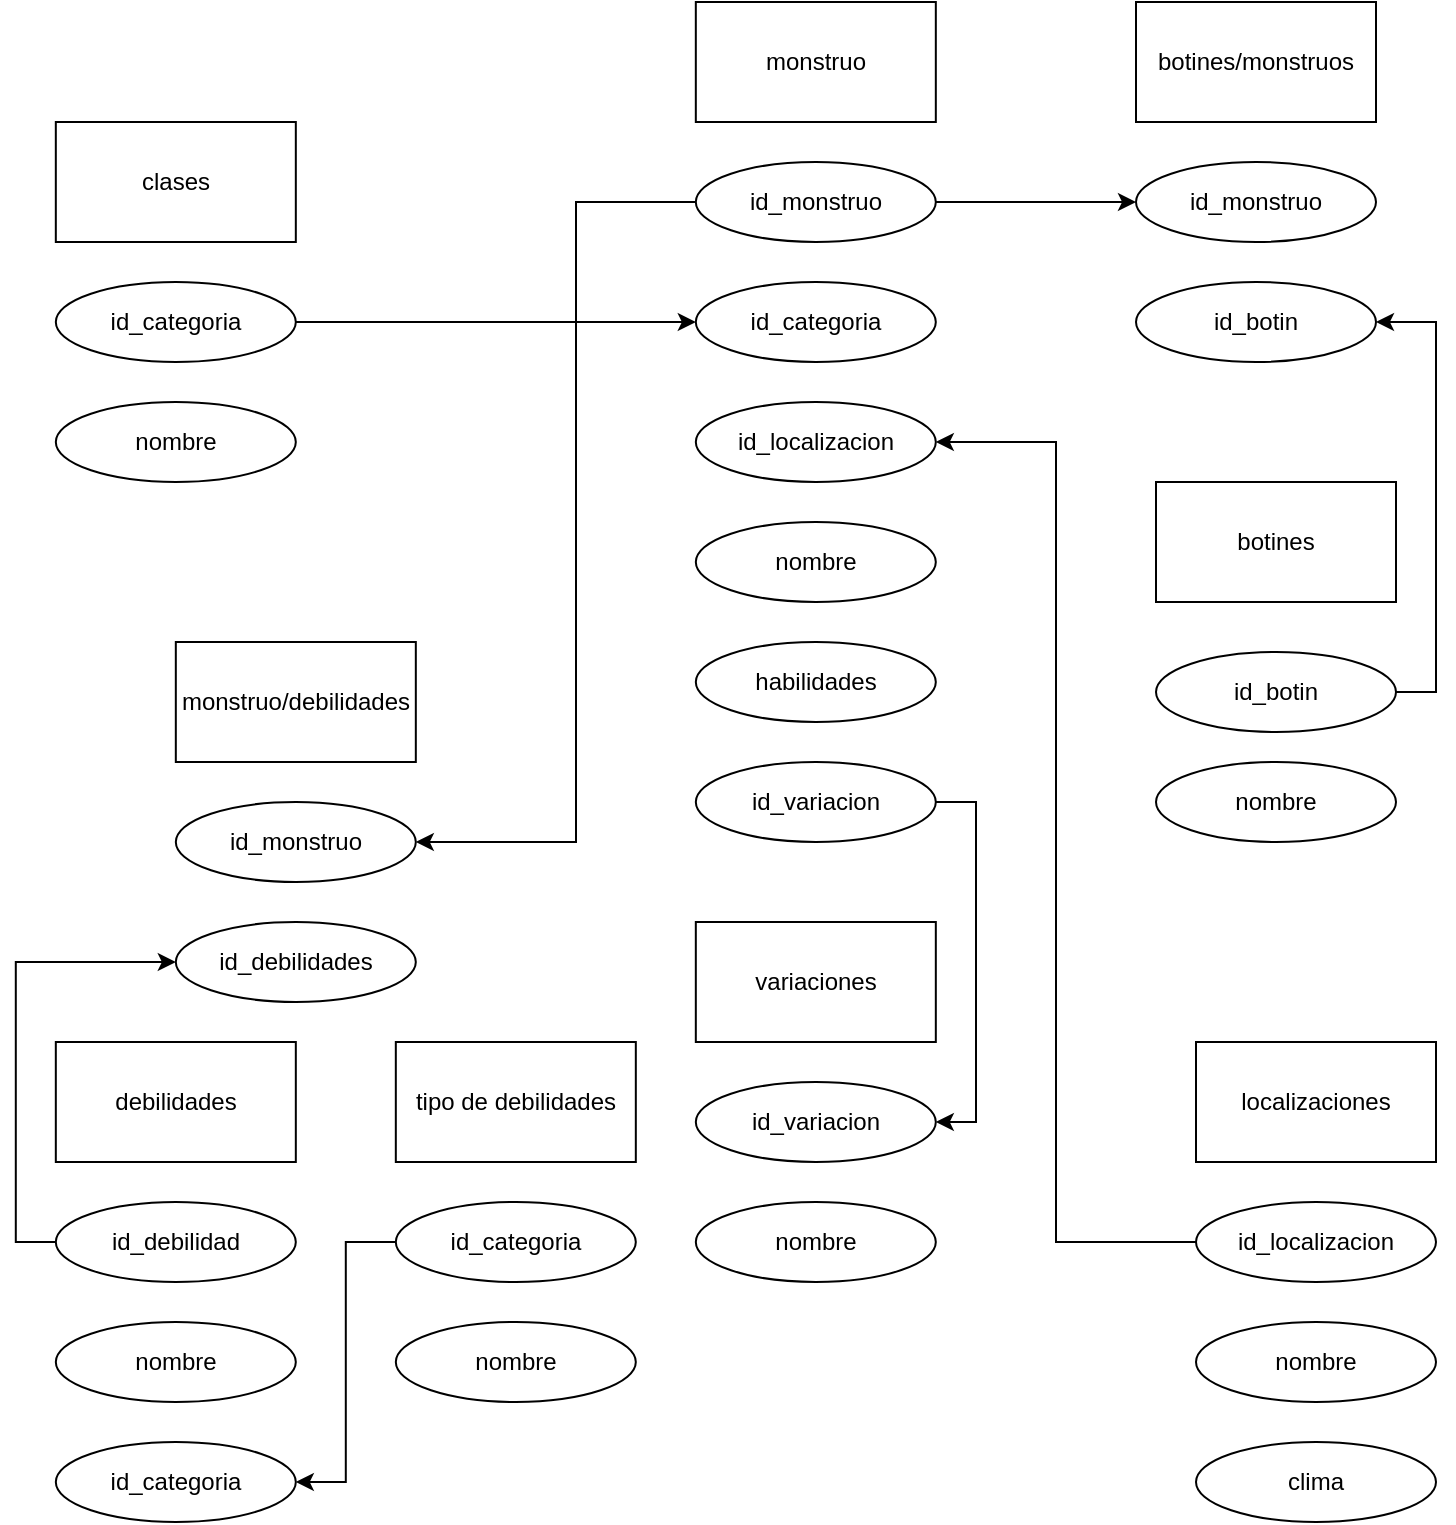 <mxfile version="26.0.1">
  <diagram name="Página-1" id="p0drwXTH5IGnVCuNl5FS">
    <mxGraphModel dx="1247" dy="642" grid="1" gridSize="10" guides="1" tooltips="1" connect="1" arrows="1" fold="1" page="1" pageScale="1" pageWidth="827" pageHeight="1169" math="0" shadow="0">
      <root>
        <mxCell id="0" />
        <mxCell id="1" parent="0" />
        <mxCell id="NHlDKeybOV_u9VaETVRw-1" value="clases" style="rounded=0;whiteSpace=wrap;html=1;" vertex="1" parent="1">
          <mxGeometry x="59.91" y="220" width="120" height="60" as="geometry" />
        </mxCell>
        <mxCell id="NHlDKeybOV_u9VaETVRw-81" style="edgeStyle=orthogonalEdgeStyle;rounded=0;orthogonalLoop=1;jettySize=auto;html=1;exitX=1;exitY=0.5;exitDx=0;exitDy=0;entryX=0;entryY=0.5;entryDx=0;entryDy=0;" edge="1" parent="1" source="NHlDKeybOV_u9VaETVRw-2" target="NHlDKeybOV_u9VaETVRw-6">
          <mxGeometry relative="1" as="geometry">
            <Array as="points">
              <mxPoint x="219.91" y="320" />
              <mxPoint x="219.91" y="320" />
            </Array>
          </mxGeometry>
        </mxCell>
        <mxCell id="NHlDKeybOV_u9VaETVRw-2" value="id_categoria" style="ellipse;whiteSpace=wrap;html=1;" vertex="1" parent="1">
          <mxGeometry x="59.91" y="300" width="120" height="40" as="geometry" />
        </mxCell>
        <mxCell id="NHlDKeybOV_u9VaETVRw-3" value="nombre" style="ellipse;whiteSpace=wrap;html=1;" vertex="1" parent="1">
          <mxGeometry x="59.91" y="360" width="120" height="40" as="geometry" />
        </mxCell>
        <mxCell id="NHlDKeybOV_u9VaETVRw-4" value="monstruo" style="rounded=0;whiteSpace=wrap;html=1;" vertex="1" parent="1">
          <mxGeometry x="379.91" y="160" width="120" height="60" as="geometry" />
        </mxCell>
        <mxCell id="NHlDKeybOV_u9VaETVRw-82" style="edgeStyle=orthogonalEdgeStyle;rounded=0;orthogonalLoop=1;jettySize=auto;html=1;exitX=0;exitY=0.5;exitDx=0;exitDy=0;entryX=1;entryY=0.5;entryDx=0;entryDy=0;" edge="1" parent="1" source="NHlDKeybOV_u9VaETVRw-5" target="NHlDKeybOV_u9VaETVRw-67">
          <mxGeometry relative="1" as="geometry">
            <Array as="points">
              <mxPoint x="320" y="260" />
              <mxPoint x="320" y="580" />
            </Array>
          </mxGeometry>
        </mxCell>
        <mxCell id="NHlDKeybOV_u9VaETVRw-99" style="edgeStyle=orthogonalEdgeStyle;rounded=0;orthogonalLoop=1;jettySize=auto;html=1;exitX=1;exitY=0.5;exitDx=0;exitDy=0;entryX=0;entryY=0.5;entryDx=0;entryDy=0;" edge="1" parent="1" source="NHlDKeybOV_u9VaETVRw-5" target="NHlDKeybOV_u9VaETVRw-95">
          <mxGeometry relative="1" as="geometry" />
        </mxCell>
        <mxCell id="NHlDKeybOV_u9VaETVRw-5" value="id_monstruo" style="ellipse;whiteSpace=wrap;html=1;" vertex="1" parent="1">
          <mxGeometry x="379.91" y="240" width="120" height="40" as="geometry" />
        </mxCell>
        <mxCell id="NHlDKeybOV_u9VaETVRw-6" value="id_categoria" style="ellipse;whiteSpace=wrap;html=1;" vertex="1" parent="1">
          <mxGeometry x="379.91" y="300" width="120" height="40" as="geometry" />
        </mxCell>
        <mxCell id="NHlDKeybOV_u9VaETVRw-91" style="edgeStyle=orthogonalEdgeStyle;rounded=0;orthogonalLoop=1;jettySize=auto;html=1;exitX=1;exitY=0.5;exitDx=0;exitDy=0;entryX=1;entryY=0.5;entryDx=0;entryDy=0;" edge="1" parent="1" source="NHlDKeybOV_u9VaETVRw-8" target="NHlDKeybOV_u9VaETVRw-88">
          <mxGeometry relative="1" as="geometry">
            <Array as="points">
              <mxPoint x="520" y="560" />
              <mxPoint x="520" y="720" />
            </Array>
          </mxGeometry>
        </mxCell>
        <mxCell id="NHlDKeybOV_u9VaETVRw-8" value="id_variacion" style="ellipse;whiteSpace=wrap;html=1;" vertex="1" parent="1">
          <mxGeometry x="379.91" y="540" width="120" height="40" as="geometry" />
        </mxCell>
        <mxCell id="NHlDKeybOV_u9VaETVRw-10" value="id_localizacion" style="ellipse;whiteSpace=wrap;html=1;" vertex="1" parent="1">
          <mxGeometry x="379.91" y="360" width="120" height="40" as="geometry" />
        </mxCell>
        <mxCell id="NHlDKeybOV_u9VaETVRw-12" value="localizaciones" style="rounded=0;whiteSpace=wrap;html=1;" vertex="1" parent="1">
          <mxGeometry x="630" y="680" width="120" height="60" as="geometry" />
        </mxCell>
        <mxCell id="NHlDKeybOV_u9VaETVRw-13" value="habilidades" style="ellipse;whiteSpace=wrap;html=1;" vertex="1" parent="1">
          <mxGeometry x="379.91" y="480" width="120" height="40" as="geometry" />
        </mxCell>
        <mxCell id="NHlDKeybOV_u9VaETVRw-93" style="edgeStyle=orthogonalEdgeStyle;rounded=0;orthogonalLoop=1;jettySize=auto;html=1;exitX=0;exitY=0.5;exitDx=0;exitDy=0;entryX=1;entryY=0.5;entryDx=0;entryDy=0;" edge="1" parent="1" source="NHlDKeybOV_u9VaETVRw-14" target="NHlDKeybOV_u9VaETVRw-10">
          <mxGeometry relative="1" as="geometry">
            <Array as="points">
              <mxPoint x="560" y="780" />
              <mxPoint x="560" y="380" />
            </Array>
          </mxGeometry>
        </mxCell>
        <mxCell id="NHlDKeybOV_u9VaETVRw-14" value="id_localizacion" style="ellipse;whiteSpace=wrap;html=1;" vertex="1" parent="1">
          <mxGeometry x="630" y="760" width="120" height="40" as="geometry" />
        </mxCell>
        <mxCell id="NHlDKeybOV_u9VaETVRw-15" value="nombre" style="ellipse;whiteSpace=wrap;html=1;" vertex="1" parent="1">
          <mxGeometry x="630" y="820" width="120" height="40" as="geometry" />
        </mxCell>
        <mxCell id="NHlDKeybOV_u9VaETVRw-16" value="clima" style="ellipse;whiteSpace=wrap;html=1;" vertex="1" parent="1">
          <mxGeometry x="630" y="880" width="120" height="40" as="geometry" />
        </mxCell>
        <mxCell id="NHlDKeybOV_u9VaETVRw-20" value="debilidades" style="rounded=0;whiteSpace=wrap;html=1;" vertex="1" parent="1">
          <mxGeometry x="59.91" y="680" width="120" height="60" as="geometry" />
        </mxCell>
        <mxCell id="NHlDKeybOV_u9VaETVRw-21" value="tipo de debilidades" style="rounded=0;whiteSpace=wrap;html=1;" vertex="1" parent="1">
          <mxGeometry x="229.91" y="680" width="120" height="60" as="geometry" />
        </mxCell>
        <mxCell id="NHlDKeybOV_u9VaETVRw-79" style="edgeStyle=orthogonalEdgeStyle;rounded=0;orthogonalLoop=1;jettySize=auto;html=1;exitX=0;exitY=0.5;exitDx=0;exitDy=0;entryX=0;entryY=0.5;entryDx=0;entryDy=0;" edge="1" parent="1" source="NHlDKeybOV_u9VaETVRw-25" target="NHlDKeybOV_u9VaETVRw-68">
          <mxGeometry relative="1" as="geometry" />
        </mxCell>
        <mxCell id="NHlDKeybOV_u9VaETVRw-25" value="id_debilidad" style="ellipse;whiteSpace=wrap;html=1;" vertex="1" parent="1">
          <mxGeometry x="59.91" y="760" width="120" height="40" as="geometry" />
        </mxCell>
        <mxCell id="NHlDKeybOV_u9VaETVRw-26" value="nombre" style="ellipse;whiteSpace=wrap;html=1;" vertex="1" parent="1">
          <mxGeometry x="59.91" y="820" width="120" height="40" as="geometry" />
        </mxCell>
        <mxCell id="NHlDKeybOV_u9VaETVRw-74" style="edgeStyle=orthogonalEdgeStyle;rounded=0;orthogonalLoop=1;jettySize=auto;html=1;exitX=0;exitY=0.5;exitDx=0;exitDy=0;entryX=1;entryY=0.5;entryDx=0;entryDy=0;" edge="1" parent="1" source="NHlDKeybOV_u9VaETVRw-27" target="NHlDKeybOV_u9VaETVRw-62">
          <mxGeometry relative="1" as="geometry" />
        </mxCell>
        <mxCell id="NHlDKeybOV_u9VaETVRw-27" value="id_categoria" style="ellipse;whiteSpace=wrap;html=1;" vertex="1" parent="1">
          <mxGeometry x="229.91" y="760" width="120" height="40" as="geometry" />
        </mxCell>
        <mxCell id="NHlDKeybOV_u9VaETVRw-28" value="nombre" style="ellipse;whiteSpace=wrap;html=1;" vertex="1" parent="1">
          <mxGeometry x="229.91" y="820" width="120" height="40" as="geometry" />
        </mxCell>
        <mxCell id="NHlDKeybOV_u9VaETVRw-47" value="botines" style="rounded=0;whiteSpace=wrap;html=1;" vertex="1" parent="1">
          <mxGeometry x="610" y="400" width="120" height="60" as="geometry" />
        </mxCell>
        <mxCell id="NHlDKeybOV_u9VaETVRw-97" style="edgeStyle=orthogonalEdgeStyle;rounded=0;orthogonalLoop=1;jettySize=auto;html=1;exitX=1;exitY=0.5;exitDx=0;exitDy=0;entryX=1;entryY=0.5;entryDx=0;entryDy=0;" edge="1" parent="1" source="NHlDKeybOV_u9VaETVRw-48" target="NHlDKeybOV_u9VaETVRw-96">
          <mxGeometry relative="1" as="geometry" />
        </mxCell>
        <mxCell id="NHlDKeybOV_u9VaETVRw-48" value="id_botin" style="ellipse;whiteSpace=wrap;html=1;" vertex="1" parent="1">
          <mxGeometry x="610" y="485" width="120" height="40" as="geometry" />
        </mxCell>
        <mxCell id="NHlDKeybOV_u9VaETVRw-49" value="nombre" style="ellipse;whiteSpace=wrap;html=1;" vertex="1" parent="1">
          <mxGeometry x="610" y="540" width="120" height="40" as="geometry" />
        </mxCell>
        <mxCell id="NHlDKeybOV_u9VaETVRw-62" value="id_categoria" style="ellipse;whiteSpace=wrap;html=1;" vertex="1" parent="1">
          <mxGeometry x="59.91" y="880" width="120" height="40" as="geometry" />
        </mxCell>
        <mxCell id="NHlDKeybOV_u9VaETVRw-66" value="monstruo/debilidades" style="rounded=0;whiteSpace=wrap;html=1;" vertex="1" parent="1">
          <mxGeometry x="119.91" y="480" width="120" height="60" as="geometry" />
        </mxCell>
        <mxCell id="NHlDKeybOV_u9VaETVRw-67" value="id_monstruo" style="ellipse;whiteSpace=wrap;html=1;" vertex="1" parent="1">
          <mxGeometry x="119.91" y="560" width="120" height="40" as="geometry" />
        </mxCell>
        <mxCell id="NHlDKeybOV_u9VaETVRw-68" value="id_debilidades" style="ellipse;whiteSpace=wrap;html=1;" vertex="1" parent="1">
          <mxGeometry x="119.91" y="620" width="120" height="40" as="geometry" />
        </mxCell>
        <mxCell id="NHlDKeybOV_u9VaETVRw-87" value="variaciones" style="rounded=0;whiteSpace=wrap;html=1;" vertex="1" parent="1">
          <mxGeometry x="379.91" y="620" width="120" height="60" as="geometry" />
        </mxCell>
        <mxCell id="NHlDKeybOV_u9VaETVRw-88" value="id_variacion" style="ellipse;whiteSpace=wrap;html=1;" vertex="1" parent="1">
          <mxGeometry x="379.91" y="700" width="120" height="40" as="geometry" />
        </mxCell>
        <mxCell id="NHlDKeybOV_u9VaETVRw-89" value="nombre" style="ellipse;whiteSpace=wrap;html=1;" vertex="1" parent="1">
          <mxGeometry x="379.91" y="760" width="120" height="40" as="geometry" />
        </mxCell>
        <mxCell id="NHlDKeybOV_u9VaETVRw-92" value="nombre" style="ellipse;whiteSpace=wrap;html=1;" vertex="1" parent="1">
          <mxGeometry x="379.91" y="420" width="120" height="40" as="geometry" />
        </mxCell>
        <mxCell id="NHlDKeybOV_u9VaETVRw-94" value="botines/monstruos" style="rounded=0;whiteSpace=wrap;html=1;" vertex="1" parent="1">
          <mxGeometry x="600" y="160" width="120" height="60" as="geometry" />
        </mxCell>
        <mxCell id="NHlDKeybOV_u9VaETVRw-95" value="id_monstruo" style="ellipse;whiteSpace=wrap;html=1;" vertex="1" parent="1">
          <mxGeometry x="600" y="240" width="120" height="40" as="geometry" />
        </mxCell>
        <mxCell id="NHlDKeybOV_u9VaETVRw-96" value="id_botin" style="ellipse;whiteSpace=wrap;html=1;" vertex="1" parent="1">
          <mxGeometry x="600" y="300" width="120" height="40" as="geometry" />
        </mxCell>
      </root>
    </mxGraphModel>
  </diagram>
</mxfile>
